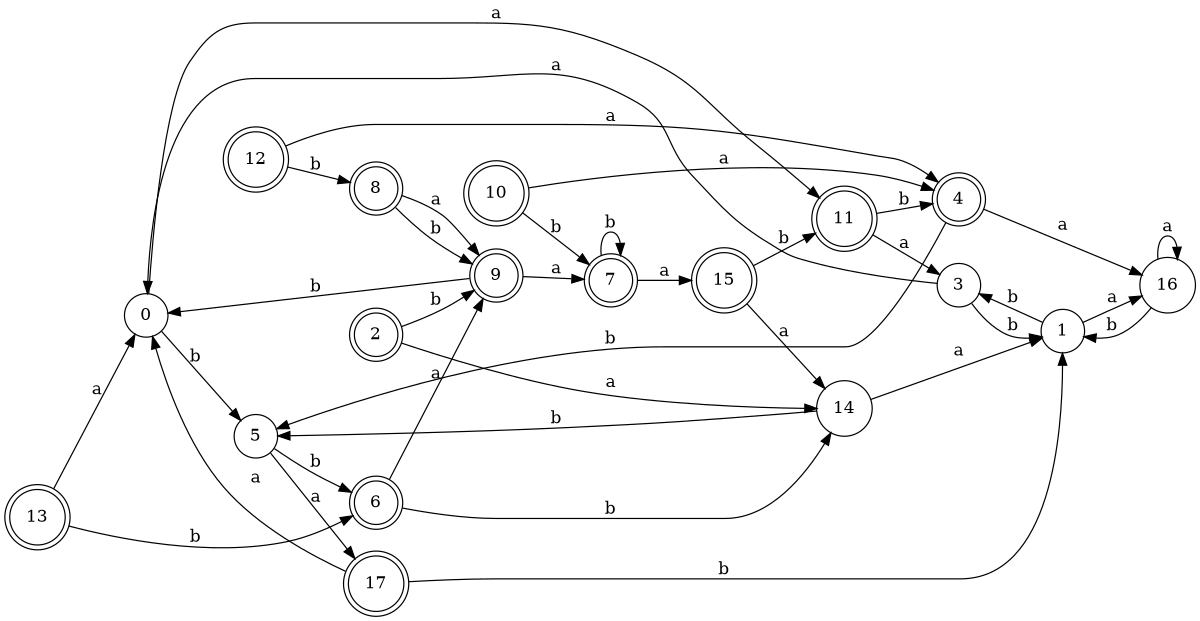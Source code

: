 digraph n15_1 {
__start0 [label="" shape="none"];

rankdir=LR;
size="8,5";

s0 [style="filled", color="black", fillcolor="white" shape="circle", label="0"];
s1 [style="filled", color="black", fillcolor="white" shape="circle", label="1"];
s2 [style="rounded,filled", color="black", fillcolor="white" shape="doublecircle", label="2"];
s3 [style="filled", color="black", fillcolor="white" shape="circle", label="3"];
s4 [style="rounded,filled", color="black", fillcolor="white" shape="doublecircle", label="4"];
s5 [style="filled", color="black", fillcolor="white" shape="circle", label="5"];
s6 [style="rounded,filled", color="black", fillcolor="white" shape="doublecircle", label="6"];
s7 [style="rounded,filled", color="black", fillcolor="white" shape="doublecircle", label="7"];
s8 [style="rounded,filled", color="black", fillcolor="white" shape="doublecircle", label="8"];
s9 [style="rounded,filled", color="black", fillcolor="white" shape="doublecircle", label="9"];
s10 [style="rounded,filled", color="black", fillcolor="white" shape="doublecircle", label="10"];
s11 [style="rounded,filled", color="black", fillcolor="white" shape="doublecircle", label="11"];
s12 [style="rounded,filled", color="black", fillcolor="white" shape="doublecircle", label="12"];
s13 [style="rounded,filled", color="black", fillcolor="white" shape="doublecircle", label="13"];
s14 [style="filled", color="black", fillcolor="white" shape="circle", label="14"];
s15 [style="rounded,filled", color="black", fillcolor="white" shape="doublecircle", label="15"];
s16 [style="filled", color="black", fillcolor="white" shape="circle", label="16"];
s17 [style="rounded,filled", color="black", fillcolor="white" shape="doublecircle", label="17"];
s0 -> s11 [label="a"];
s0 -> s5 [label="b"];
s1 -> s16 [label="a"];
s1 -> s3 [label="b"];
s2 -> s14 [label="a"];
s2 -> s9 [label="b"];
s3 -> s0 [label="a"];
s3 -> s1 [label="b"];
s4 -> s16 [label="a"];
s4 -> s5 [label="b"];
s5 -> s17 [label="a"];
s5 -> s6 [label="b"];
s6 -> s9 [label="a"];
s6 -> s14 [label="b"];
s7 -> s15 [label="a"];
s7 -> s7 [label="b"];
s8 -> s9 [label="a"];
s8 -> s9 [label="b"];
s9 -> s7 [label="a"];
s9 -> s0 [label="b"];
s10 -> s4 [label="a"];
s10 -> s7 [label="b"];
s11 -> s3 [label="a"];
s11 -> s4 [label="b"];
s12 -> s4 [label="a"];
s12 -> s8 [label="b"];
s13 -> s0 [label="a"];
s13 -> s6 [label="b"];
s14 -> s1 [label="a"];
s14 -> s5 [label="b"];
s15 -> s14 [label="a"];
s15 -> s11 [label="b"];
s16 -> s16 [label="a"];
s16 -> s1 [label="b"];
s17 -> s0 [label="a"];
s17 -> s1 [label="b"];

}